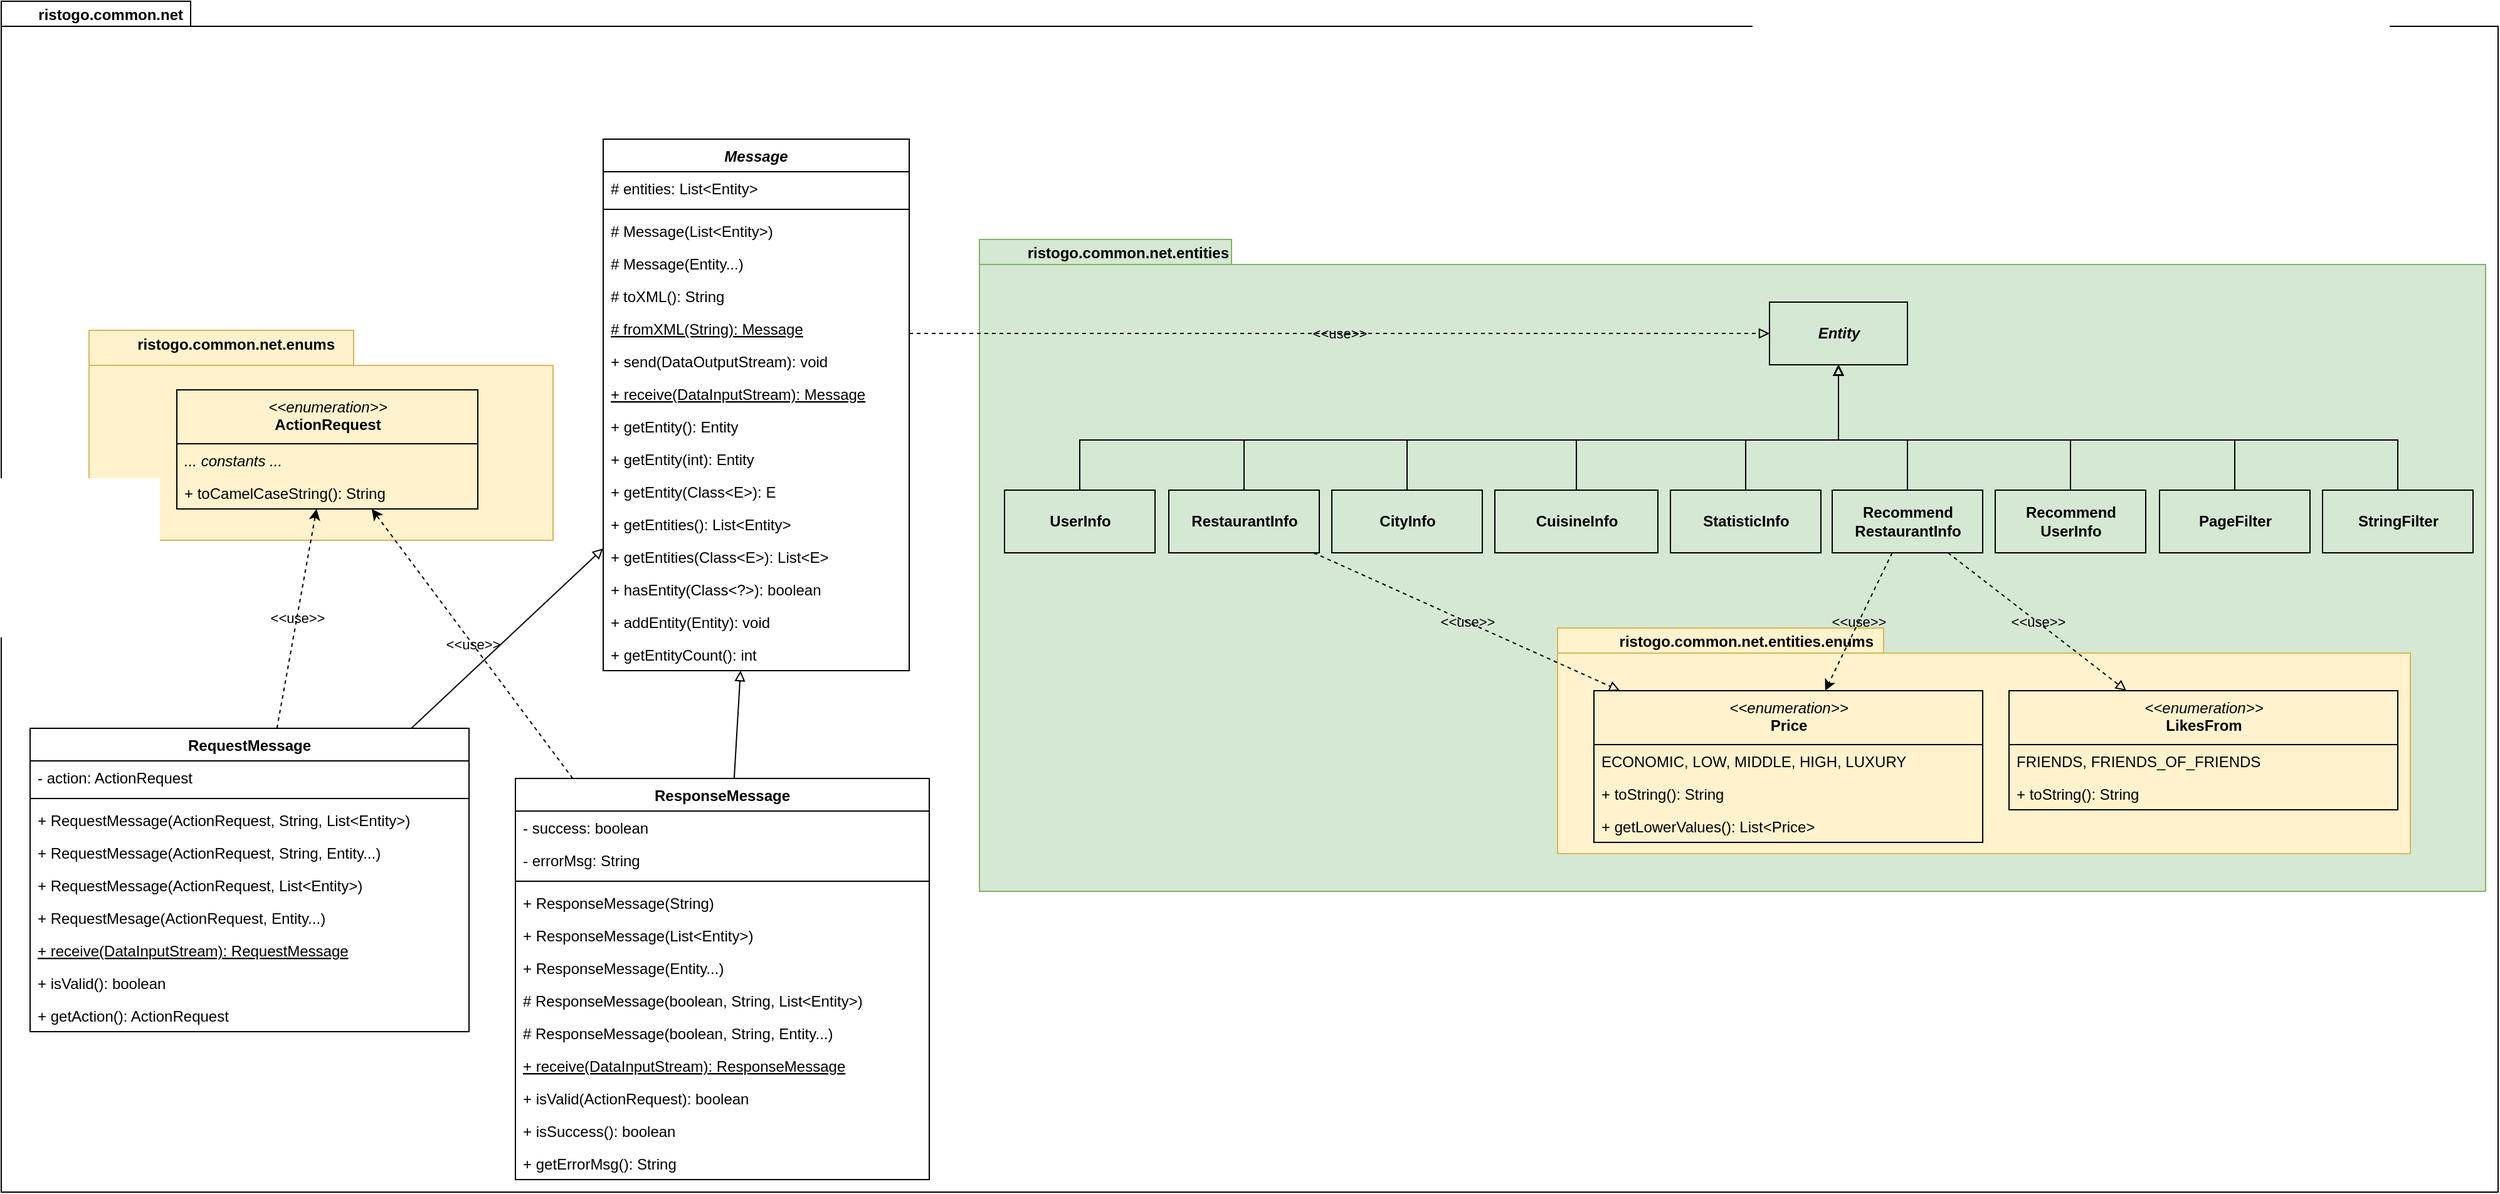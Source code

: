 <mxfile version="13.4.6" type="github">
  <diagram id="JviSozrBulg9Kmm3xye5" name="Common">
    <mxGraphModel dx="4780" dy="1083" grid="1" gridSize="10" guides="1" tooltips="1" connect="1" arrows="1" fold="1" page="1" pageScale="1" pageWidth="690" pageHeight="980" math="0" shadow="0">
      <root>
        <mxCell id="0" />
        <mxCell id="1" parent="0" />
        <mxCell id="7miGtdqhwEmE9htYBtyr-1" value="ristogo.common.net" style="shape=folder;fontStyle=1;spacingTop=10;tabWidth=151;tabHeight=20;tabPosition=left;html=1;verticalAlign=bottom;labelPosition=left;verticalLabelPosition=top;align=right;spacing=-18;spacingLeft=0;spacingRight=-126;" vertex="1" parent="1">
          <mxGeometry x="-2481" width="1991" height="950" as="geometry" />
        </mxCell>
        <mxCell id="7miGtdqhwEmE9htYBtyr-2" value="&lt;div&gt;ristogo.common.net.enums&lt;/div&gt;" style="shape=folder;fontStyle=1;spacingTop=10;tabWidth=211;tabHeight=28;tabPosition=left;html=1;verticalAlign=bottom;labelPosition=left;verticalLabelPosition=top;align=right;spacing=-18;spacingLeft=0;spacingRight=-177;fillColor=#fff2cc;strokeColor=#d6b656;" vertex="1" parent="1">
          <mxGeometry x="-2411" y="262.5" width="370" height="167.5" as="geometry" />
        </mxCell>
        <mxCell id="7miGtdqhwEmE9htYBtyr-3" value="ristogo.common.net.entities" style="shape=folder;fontStyle=1;spacingTop=10;tabWidth=201;tabHeight=20;tabPosition=left;html=1;verticalAlign=bottom;labelPosition=left;verticalLabelPosition=top;align=right;spacing=-18;spacingLeft=0;spacingRight=-180;fillColor=#d5e8d4;strokeColor=#82b366;" vertex="1" parent="1">
          <mxGeometry x="-1701" y="190" width="1201" height="520" as="geometry" />
        </mxCell>
        <mxCell id="7miGtdqhwEmE9htYBtyr-4" value="ristogo.common.net.entities.enums" style="shape=folder;fontStyle=1;spacingTop=10;tabWidth=260;tabHeight=20;tabPosition=left;html=1;verticalAlign=bottom;labelPosition=left;verticalLabelPosition=top;align=right;spacing=-18;spacingLeft=0;spacingRight=-233;fillColor=#fff2cc;strokeColor=#d6b656;" vertex="1" parent="1">
          <mxGeometry x="-1240" y="500" width="680" height="180" as="geometry" />
        </mxCell>
        <mxCell id="7miGtdqhwEmE9htYBtyr-5" value="&amp;lt;&amp;lt;use&amp;gt;&amp;gt;" style="edgeStyle=none;rounded=0;orthogonalLoop=1;jettySize=auto;html=1;dashed=1;labelBackgroundColor=none;endArrow=classic;endFill=1;" edge="1" parent="1" source="7miGtdqhwEmE9htYBtyr-72" target="7miGtdqhwEmE9htYBtyr-85">
          <mxGeometry relative="1" as="geometry" />
        </mxCell>
        <mxCell id="7miGtdqhwEmE9htYBtyr-6" style="edgeStyle=none;rounded=0;orthogonalLoop=1;jettySize=auto;html=1;labelBackgroundColor=none;endArrow=block;endFill=0;" edge="1" parent="1" source="7miGtdqhwEmE9htYBtyr-72" target="7miGtdqhwEmE9htYBtyr-38">
          <mxGeometry relative="1" as="geometry" />
        </mxCell>
        <mxCell id="7miGtdqhwEmE9htYBtyr-7" value="&amp;lt;&amp;lt;use&amp;gt;&amp;gt;" style="edgeStyle=none;rounded=0;orthogonalLoop=1;jettySize=auto;html=1;dashed=1;labelBackgroundColor=none;endArrow=classic;endFill=1;" edge="1" parent="1" source="7miGtdqhwEmE9htYBtyr-55" target="7miGtdqhwEmE9htYBtyr-85">
          <mxGeometry relative="1" as="geometry" />
        </mxCell>
        <mxCell id="7miGtdqhwEmE9htYBtyr-8" value="Entity" style="html=1;fillColor=none;fontStyle=3" vertex="1" parent="1">
          <mxGeometry x="-1071" y="240" width="110" height="50" as="geometry" />
        </mxCell>
        <mxCell id="7miGtdqhwEmE9htYBtyr-11" style="edgeStyle=orthogonalEdgeStyle;rounded=0;orthogonalLoop=1;jettySize=auto;html=1;labelBackgroundColor=none;endArrow=block;endFill=0;" edge="1" parent="1" source="7miGtdqhwEmE9htYBtyr-12" target="7miGtdqhwEmE9htYBtyr-8">
          <mxGeometry relative="1" as="geometry">
            <Array as="points">
              <mxPoint x="-1225" y="350" />
              <mxPoint x="-1016" y="350" />
            </Array>
          </mxGeometry>
        </mxCell>
        <mxCell id="7miGtdqhwEmE9htYBtyr-12" value="CuisineInfo" style="html=1;fillColor=none;fontStyle=1" vertex="1" parent="1">
          <mxGeometry x="-1290" y="390" width="130" height="50" as="geometry" />
        </mxCell>
        <mxCell id="7miGtdqhwEmE9htYBtyr-13" style="edgeStyle=orthogonalEdgeStyle;rounded=0;orthogonalLoop=1;jettySize=auto;html=1;labelBackgroundColor=none;endArrow=block;endFill=0;" edge="1" parent="1" source="7miGtdqhwEmE9htYBtyr-14" target="7miGtdqhwEmE9htYBtyr-8">
          <mxGeometry relative="1" as="geometry">
            <Array as="points">
              <mxPoint x="-1090" y="350" />
              <mxPoint x="-1016" y="350" />
            </Array>
          </mxGeometry>
        </mxCell>
        <mxCell id="7miGtdqhwEmE9htYBtyr-14" value="StatisticInfo" style="html=1;fillColor=none;fontStyle=1" vertex="1" parent="1">
          <mxGeometry x="-1150" y="390" width="120" height="50" as="geometry" />
        </mxCell>
        <mxCell id="7miGtdqhwEmE9htYBtyr-17" style="edgeStyle=orthogonalEdgeStyle;rounded=0;orthogonalLoop=1;jettySize=auto;html=1;labelBackgroundColor=none;endArrow=block;endFill=0;" edge="1" parent="1" source="7miGtdqhwEmE9htYBtyr-18" target="7miGtdqhwEmE9htYBtyr-8">
          <mxGeometry relative="1" as="geometry">
            <Array as="points">
              <mxPoint x="-1360" y="350" />
              <mxPoint x="-1016" y="350" />
            </Array>
          </mxGeometry>
        </mxCell>
        <mxCell id="7miGtdqhwEmE9htYBtyr-18" value="CityInfo" style="html=1;fillColor=none;fontStyle=1" vertex="1" parent="1">
          <mxGeometry x="-1420" y="390" width="120" height="50" as="geometry" />
        </mxCell>
        <mxCell id="7miGtdqhwEmE9htYBtyr-19" style="edgeStyle=orthogonalEdgeStyle;rounded=0;orthogonalLoop=1;jettySize=auto;html=1;labelBackgroundColor=none;endArrow=block;endFill=0;" edge="1" parent="1" source="7miGtdqhwEmE9htYBtyr-20" target="7miGtdqhwEmE9htYBtyr-8">
          <mxGeometry relative="1" as="geometry">
            <Array as="points">
              <mxPoint x="-1490" y="350" />
              <mxPoint x="-1016" y="350" />
            </Array>
          </mxGeometry>
        </mxCell>
        <mxCell id="7miGtdqhwEmE9htYBtyr-98" value="&amp;lt;&amp;lt;use&amp;gt;&amp;gt;" style="rounded=0;orthogonalLoop=1;jettySize=auto;html=1;dashed=1;labelBackgroundColor=none;endArrow=block;endFill=0;" edge="1" parent="1" source="7miGtdqhwEmE9htYBtyr-20" target="7miGtdqhwEmE9htYBtyr-88">
          <mxGeometry relative="1" as="geometry" />
        </mxCell>
        <mxCell id="7miGtdqhwEmE9htYBtyr-20" value="RestaurantInfo" style="html=1;fillColor=none;fontStyle=1" vertex="1" parent="1">
          <mxGeometry x="-1550" y="390" width="120" height="50" as="geometry" />
        </mxCell>
        <mxCell id="7miGtdqhwEmE9htYBtyr-21" value="&amp;lt;&amp;lt;use&amp;gt;&amp;gt;" style="edgeStyle=none;rounded=0;orthogonalLoop=1;jettySize=auto;html=1;dashed=1;labelBackgroundColor=none;endArrow=classic;endFill=1;" edge="1" parent="1" source="7miGtdqhwEmE9htYBtyr-92" target="7miGtdqhwEmE9htYBtyr-88">
          <mxGeometry relative="1" as="geometry" />
        </mxCell>
        <mxCell id="7miGtdqhwEmE9htYBtyr-22" style="edgeStyle=orthogonalEdgeStyle;rounded=0;orthogonalLoop=1;jettySize=auto;html=1;labelBackgroundColor=none;endArrow=block;endFill=0;" edge="1" parent="1" source="7miGtdqhwEmE9htYBtyr-23" target="7miGtdqhwEmE9htYBtyr-8">
          <mxGeometry relative="1" as="geometry">
            <Array as="points">
              <mxPoint x="-700" y="350" />
              <mxPoint x="-1016" y="350" />
            </Array>
          </mxGeometry>
        </mxCell>
        <mxCell id="7miGtdqhwEmE9htYBtyr-23" value="PageFilter" style="html=1;fillColor=none;fontStyle=1" vertex="1" parent="1">
          <mxGeometry x="-760" y="390" width="120" height="50" as="geometry" />
        </mxCell>
        <mxCell id="7miGtdqhwEmE9htYBtyr-26" style="edgeStyle=orthogonalEdgeStyle;rounded=0;orthogonalLoop=1;jettySize=auto;html=1;labelBackgroundColor=none;endArrow=block;endFill=0;" edge="1" parent="1" source="7miGtdqhwEmE9htYBtyr-27" target="7miGtdqhwEmE9htYBtyr-8">
          <mxGeometry relative="1" as="geometry">
            <Array as="points">
              <mxPoint x="-570" y="350" />
              <mxPoint x="-1016" y="350" />
            </Array>
          </mxGeometry>
        </mxCell>
        <mxCell id="7miGtdqhwEmE9htYBtyr-27" value="StringFilter" style="html=1;fillColor=none;fontStyle=1" vertex="1" parent="1">
          <mxGeometry x="-630" y="390" width="120" height="50" as="geometry" />
        </mxCell>
        <mxCell id="7miGtdqhwEmE9htYBtyr-32" style="edgeStyle=orthogonalEdgeStyle;rounded=0;orthogonalLoop=1;jettySize=auto;html=1;labelBackgroundColor=none;endArrow=block;endFill=0;" edge="1" parent="1" source="7miGtdqhwEmE9htYBtyr-33" target="7miGtdqhwEmE9htYBtyr-8">
          <mxGeometry relative="1" as="geometry">
            <Array as="points">
              <mxPoint x="-1621" y="350" />
              <mxPoint x="-1016" y="350" />
            </Array>
          </mxGeometry>
        </mxCell>
        <mxCell id="7miGtdqhwEmE9htYBtyr-33" value="UserInfo" style="html=1;fillColor=none;fontStyle=1" vertex="1" parent="1">
          <mxGeometry x="-1681" y="390" width="120" height="50" as="geometry" />
        </mxCell>
        <mxCell id="7miGtdqhwEmE9htYBtyr-37" style="edgeStyle=none;rounded=0;orthogonalLoop=1;jettySize=auto;html=1;labelBackgroundColor=none;endArrow=block;endFill=0;" edge="1" parent="1" source="7miGtdqhwEmE9htYBtyr-55" target="7miGtdqhwEmE9htYBtyr-38">
          <mxGeometry relative="1" as="geometry" />
        </mxCell>
        <mxCell id="7miGtdqhwEmE9htYBtyr-95" value="&amp;lt;&amp;lt;use&amp;gt;&amp;gt;" style="edgeStyle=orthogonalEdgeStyle;rounded=0;orthogonalLoop=1;jettySize=auto;html=1;endArrow=block;endFill=0;dashed=1;labelBackgroundColor=none;" edge="1" parent="1" source="7miGtdqhwEmE9htYBtyr-38" target="7miGtdqhwEmE9htYBtyr-8">
          <mxGeometry relative="1" as="geometry">
            <Array as="points">
              <mxPoint x="-1590" y="265" />
              <mxPoint x="-1590" y="265" />
            </Array>
          </mxGeometry>
        </mxCell>
        <mxCell id="7miGtdqhwEmE9htYBtyr-38" value="Message" style="swimlane;fontStyle=3;align=center;verticalAlign=top;childLayout=stackLayout;horizontal=1;startSize=26;horizontalStack=0;resizeParent=1;resizeParentMax=0;resizeLast=0;collapsible=1;marginBottom=0;fillColor=none;" vertex="1" parent="1">
          <mxGeometry x="-2001" y="110" width="244" height="424" as="geometry" />
        </mxCell>
        <mxCell id="7miGtdqhwEmE9htYBtyr-39" value="# entities: List&lt;Entity&gt;" style="text;strokeColor=none;fillColor=none;align=left;verticalAlign=top;spacingLeft=4;spacingRight=4;overflow=hidden;rotatable=0;points=[[0,0.5],[1,0.5]];portConstraint=eastwest;" vertex="1" parent="7miGtdqhwEmE9htYBtyr-38">
          <mxGeometry y="26" width="244" height="26" as="geometry" />
        </mxCell>
        <mxCell id="7miGtdqhwEmE9htYBtyr-40" value="" style="line;strokeWidth=1;fillColor=none;align=left;verticalAlign=middle;spacingTop=-1;spacingLeft=3;spacingRight=3;rotatable=0;labelPosition=right;points=[];portConstraint=eastwest;" vertex="1" parent="7miGtdqhwEmE9htYBtyr-38">
          <mxGeometry y="52" width="244" height="8" as="geometry" />
        </mxCell>
        <mxCell id="7miGtdqhwEmE9htYBtyr-41" value="# Message(List&lt;Entity&gt;)" style="text;strokeColor=none;fillColor=none;align=left;verticalAlign=top;spacingLeft=4;spacingRight=4;overflow=hidden;rotatable=0;points=[[0,0.5],[1,0.5]];portConstraint=eastwest;" vertex="1" parent="7miGtdqhwEmE9htYBtyr-38">
          <mxGeometry y="60" width="244" height="26" as="geometry" />
        </mxCell>
        <mxCell id="7miGtdqhwEmE9htYBtyr-42" value="# Message(Entity...)" style="text;strokeColor=none;fillColor=none;align=left;verticalAlign=top;spacingLeft=4;spacingRight=4;overflow=hidden;rotatable=0;points=[[0,0.5],[1,0.5]];portConstraint=eastwest;" vertex="1" parent="7miGtdqhwEmE9htYBtyr-38">
          <mxGeometry y="86" width="244" height="26" as="geometry" />
        </mxCell>
        <mxCell id="7miGtdqhwEmE9htYBtyr-43" value="# toXML(): String" style="text;strokeColor=none;fillColor=none;align=left;verticalAlign=top;spacingLeft=4;spacingRight=4;overflow=hidden;rotatable=0;points=[[0,0.5],[1,0.5]];portConstraint=eastwest;" vertex="1" parent="7miGtdqhwEmE9htYBtyr-38">
          <mxGeometry y="112" width="244" height="26" as="geometry" />
        </mxCell>
        <mxCell id="7miGtdqhwEmE9htYBtyr-44" value="# fromXML(String): Message" style="text;strokeColor=none;fillColor=none;align=left;verticalAlign=top;spacingLeft=4;spacingRight=4;overflow=hidden;rotatable=0;points=[[0,0.5],[1,0.5]];portConstraint=eastwest;fontStyle=4" vertex="1" parent="7miGtdqhwEmE9htYBtyr-38">
          <mxGeometry y="138" width="244" height="26" as="geometry" />
        </mxCell>
        <mxCell id="7miGtdqhwEmE9htYBtyr-45" value="+ send(DataOutputStream): void" style="text;strokeColor=none;fillColor=none;align=left;verticalAlign=top;spacingLeft=4;spacingRight=4;overflow=hidden;rotatable=0;points=[[0,0.5],[1,0.5]];portConstraint=eastwest;" vertex="1" parent="7miGtdqhwEmE9htYBtyr-38">
          <mxGeometry y="164" width="244" height="26" as="geometry" />
        </mxCell>
        <mxCell id="7miGtdqhwEmE9htYBtyr-46" value="+ receive(DataInputStream): Message" style="text;strokeColor=none;fillColor=none;align=left;verticalAlign=top;spacingLeft=4;spacingRight=4;overflow=hidden;rotatable=0;points=[[0,0.5],[1,0.5]];portConstraint=eastwest;fontStyle=4" vertex="1" parent="7miGtdqhwEmE9htYBtyr-38">
          <mxGeometry y="190" width="244" height="26" as="geometry" />
        </mxCell>
        <mxCell id="7miGtdqhwEmE9htYBtyr-47" value="+ getEntity(): Entity" style="text;strokeColor=none;fillColor=none;align=left;verticalAlign=top;spacingLeft=4;spacingRight=4;overflow=hidden;rotatable=0;points=[[0,0.5],[1,0.5]];portConstraint=eastwest;" vertex="1" parent="7miGtdqhwEmE9htYBtyr-38">
          <mxGeometry y="216" width="244" height="26" as="geometry" />
        </mxCell>
        <mxCell id="7miGtdqhwEmE9htYBtyr-48" value="+ getEntity(int): Entity" style="text;strokeColor=none;fillColor=none;align=left;verticalAlign=top;spacingLeft=4;spacingRight=4;overflow=hidden;rotatable=0;points=[[0,0.5],[1,0.5]];portConstraint=eastwest;" vertex="1" parent="7miGtdqhwEmE9htYBtyr-38">
          <mxGeometry y="242" width="244" height="26" as="geometry" />
        </mxCell>
        <mxCell id="7miGtdqhwEmE9htYBtyr-49" value="+ getEntity(Class&lt;E&gt;): E" style="text;strokeColor=none;fillColor=none;align=left;verticalAlign=top;spacingLeft=4;spacingRight=4;overflow=hidden;rotatable=0;points=[[0,0.5],[1,0.5]];portConstraint=eastwest;" vertex="1" parent="7miGtdqhwEmE9htYBtyr-38">
          <mxGeometry y="268" width="244" height="26" as="geometry" />
        </mxCell>
        <mxCell id="7miGtdqhwEmE9htYBtyr-50" value="+ getEntities(): List&lt;Entity&gt;" style="text;strokeColor=none;fillColor=none;align=left;verticalAlign=top;spacingLeft=4;spacingRight=4;overflow=hidden;rotatable=0;points=[[0,0.5],[1,0.5]];portConstraint=eastwest;" vertex="1" parent="7miGtdqhwEmE9htYBtyr-38">
          <mxGeometry y="294" width="244" height="26" as="geometry" />
        </mxCell>
        <mxCell id="7miGtdqhwEmE9htYBtyr-51" value="+ getEntities(Class&lt;E&gt;): List&lt;E&gt;" style="text;strokeColor=none;fillColor=none;align=left;verticalAlign=top;spacingLeft=4;spacingRight=4;overflow=hidden;rotatable=0;points=[[0,0.5],[1,0.5]];portConstraint=eastwest;" vertex="1" parent="7miGtdqhwEmE9htYBtyr-38">
          <mxGeometry y="320" width="244" height="26" as="geometry" />
        </mxCell>
        <mxCell id="7miGtdqhwEmE9htYBtyr-52" value="+ hasEntity(Class&lt;?&gt;): boolean" style="text;strokeColor=none;fillColor=none;align=left;verticalAlign=top;spacingLeft=4;spacingRight=4;overflow=hidden;rotatable=0;points=[[0,0.5],[1,0.5]];portConstraint=eastwest;" vertex="1" parent="7miGtdqhwEmE9htYBtyr-38">
          <mxGeometry y="346" width="244" height="26" as="geometry" />
        </mxCell>
        <mxCell id="7miGtdqhwEmE9htYBtyr-53" value="+ addEntity(Entity): void" style="text;strokeColor=none;fillColor=none;align=left;verticalAlign=top;spacingLeft=4;spacingRight=4;overflow=hidden;rotatable=0;points=[[0,0.5],[1,0.5]];portConstraint=eastwest;" vertex="1" parent="7miGtdqhwEmE9htYBtyr-38">
          <mxGeometry y="372" width="244" height="26" as="geometry" />
        </mxCell>
        <mxCell id="7miGtdqhwEmE9htYBtyr-54" value="+ getEntityCount(): int" style="text;strokeColor=none;fillColor=none;align=left;verticalAlign=top;spacingLeft=4;spacingRight=4;overflow=hidden;rotatable=0;points=[[0,0.5],[1,0.5]];portConstraint=eastwest;" vertex="1" parent="7miGtdqhwEmE9htYBtyr-38">
          <mxGeometry y="398" width="244" height="26" as="geometry" />
        </mxCell>
        <mxCell id="7miGtdqhwEmE9htYBtyr-55" value="RequestMessage" style="swimlane;fontStyle=1;align=center;verticalAlign=top;childLayout=stackLayout;horizontal=1;startSize=26;horizontalStack=0;resizeParent=1;resizeParentMax=0;resizeLast=0;collapsible=1;marginBottom=0;fillColor=none;" vertex="1" parent="1">
          <mxGeometry x="-2458" y="580" width="350" height="242" as="geometry" />
        </mxCell>
        <mxCell id="7miGtdqhwEmE9htYBtyr-56" value="- action: ActionRequest" style="text;strokeColor=none;fillColor=none;align=left;verticalAlign=top;spacingLeft=4;spacingRight=4;overflow=hidden;rotatable=0;points=[[0,0.5],[1,0.5]];portConstraint=eastwest;" vertex="1" parent="7miGtdqhwEmE9htYBtyr-55">
          <mxGeometry y="26" width="350" height="26" as="geometry" />
        </mxCell>
        <mxCell id="7miGtdqhwEmE9htYBtyr-57" value="" style="line;strokeWidth=1;fillColor=none;align=left;verticalAlign=middle;spacingTop=-1;spacingLeft=3;spacingRight=3;rotatable=0;labelPosition=right;points=[];portConstraint=eastwest;" vertex="1" parent="7miGtdqhwEmE9htYBtyr-55">
          <mxGeometry y="52" width="350" height="8" as="geometry" />
        </mxCell>
        <mxCell id="7miGtdqhwEmE9htYBtyr-58" value="+ RequestMessage(ActionRequest, String, List&lt;Entity&gt;)" style="text;strokeColor=none;fillColor=none;align=left;verticalAlign=top;spacingLeft=4;spacingRight=4;overflow=hidden;rotatable=0;points=[[0,0.5],[1,0.5]];portConstraint=eastwest;" vertex="1" parent="7miGtdqhwEmE9htYBtyr-55">
          <mxGeometry y="60" width="350" height="26" as="geometry" />
        </mxCell>
        <mxCell id="7miGtdqhwEmE9htYBtyr-59" value="+ RequestMessage(ActionRequest, String, Entity...)" style="text;strokeColor=none;fillColor=none;align=left;verticalAlign=top;spacingLeft=4;spacingRight=4;overflow=hidden;rotatable=0;points=[[0,0.5],[1,0.5]];portConstraint=eastwest;" vertex="1" parent="7miGtdqhwEmE9htYBtyr-55">
          <mxGeometry y="86" width="350" height="26" as="geometry" />
        </mxCell>
        <mxCell id="7miGtdqhwEmE9htYBtyr-60" value="+ RequestMessage(ActionRequest, List&lt;Entity&gt;)" style="text;strokeColor=none;fillColor=none;align=left;verticalAlign=top;spacingLeft=4;spacingRight=4;overflow=hidden;rotatable=0;points=[[0,0.5],[1,0.5]];portConstraint=eastwest;" vertex="1" parent="7miGtdqhwEmE9htYBtyr-55">
          <mxGeometry y="112" width="350" height="26" as="geometry" />
        </mxCell>
        <mxCell id="7miGtdqhwEmE9htYBtyr-61" value="+ RequestMesage(ActionRequest, Entity...)" style="text;strokeColor=none;fillColor=none;align=left;verticalAlign=top;spacingLeft=4;spacingRight=4;overflow=hidden;rotatable=0;points=[[0,0.5],[1,0.5]];portConstraint=eastwest;fontStyle=0" vertex="1" parent="7miGtdqhwEmE9htYBtyr-55">
          <mxGeometry y="138" width="350" height="26" as="geometry" />
        </mxCell>
        <mxCell id="7miGtdqhwEmE9htYBtyr-62" value="+ receive(DataInputStream): RequestMessage" style="text;strokeColor=none;fillColor=none;align=left;verticalAlign=top;spacingLeft=4;spacingRight=4;overflow=hidden;rotatable=0;points=[[0,0.5],[1,0.5]];portConstraint=eastwest;fontStyle=4" vertex="1" parent="7miGtdqhwEmE9htYBtyr-55">
          <mxGeometry y="164" width="350" height="26" as="geometry" />
        </mxCell>
        <mxCell id="7miGtdqhwEmE9htYBtyr-68" value="+ isValid(): boolean" style="text;strokeColor=none;fillColor=none;align=left;verticalAlign=top;spacingLeft=4;spacingRight=4;overflow=hidden;rotatable=0;points=[[0,0.5],[1,0.5]];portConstraint=eastwest;" vertex="1" parent="7miGtdqhwEmE9htYBtyr-55">
          <mxGeometry y="190" width="350" height="26" as="geometry" />
        </mxCell>
        <mxCell id="7miGtdqhwEmE9htYBtyr-70" value="+ getAction(): ActionRequest" style="text;strokeColor=none;fillColor=none;align=left;verticalAlign=top;spacingLeft=4;spacingRight=4;overflow=hidden;rotatable=0;points=[[0,0.5],[1,0.5]];portConstraint=eastwest;" vertex="1" parent="7miGtdqhwEmE9htYBtyr-55">
          <mxGeometry y="216" width="350" height="26" as="geometry" />
        </mxCell>
        <mxCell id="7miGtdqhwEmE9htYBtyr-72" value="ResponseMessage" style="swimlane;fontStyle=1;align=center;verticalAlign=top;childLayout=stackLayout;horizontal=1;startSize=26;horizontalStack=0;resizeParent=1;resizeParentMax=0;resizeLast=0;collapsible=1;marginBottom=0;fillColor=none;" vertex="1" parent="1">
          <mxGeometry x="-2071" y="620" width="330" height="320" as="geometry" />
        </mxCell>
        <mxCell id="7miGtdqhwEmE9htYBtyr-73" value="- success: boolean" style="text;strokeColor=none;fillColor=none;align=left;verticalAlign=top;spacingLeft=4;spacingRight=4;overflow=hidden;rotatable=0;points=[[0,0.5],[1,0.5]];portConstraint=eastwest;" vertex="1" parent="7miGtdqhwEmE9htYBtyr-72">
          <mxGeometry y="26" width="330" height="26" as="geometry" />
        </mxCell>
        <mxCell id="7miGtdqhwEmE9htYBtyr-74" value="- errorMsg: String" style="text;strokeColor=none;fillColor=none;align=left;verticalAlign=top;spacingLeft=4;spacingRight=4;overflow=hidden;rotatable=0;points=[[0,0.5],[1,0.5]];portConstraint=eastwest;" vertex="1" parent="7miGtdqhwEmE9htYBtyr-72">
          <mxGeometry y="52" width="330" height="26" as="geometry" />
        </mxCell>
        <mxCell id="7miGtdqhwEmE9htYBtyr-75" value="" style="line;strokeWidth=1;fillColor=none;align=left;verticalAlign=middle;spacingTop=-1;spacingLeft=3;spacingRight=3;rotatable=0;labelPosition=right;points=[];portConstraint=eastwest;" vertex="1" parent="7miGtdqhwEmE9htYBtyr-72">
          <mxGeometry y="78" width="330" height="8" as="geometry" />
        </mxCell>
        <mxCell id="7miGtdqhwEmE9htYBtyr-76" value="+ ResponseMessage(String)" style="text;strokeColor=none;fillColor=none;align=left;verticalAlign=top;spacingLeft=4;spacingRight=4;overflow=hidden;rotatable=0;points=[[0,0.5],[1,0.5]];portConstraint=eastwest;" vertex="1" parent="7miGtdqhwEmE9htYBtyr-72">
          <mxGeometry y="86" width="330" height="26" as="geometry" />
        </mxCell>
        <mxCell id="7miGtdqhwEmE9htYBtyr-77" value="+ ResponseMessage(List&lt;Entity&gt;)" style="text;strokeColor=none;fillColor=none;align=left;verticalAlign=top;spacingLeft=4;spacingRight=4;overflow=hidden;rotatable=0;points=[[0,0.5],[1,0.5]];portConstraint=eastwest;" vertex="1" parent="7miGtdqhwEmE9htYBtyr-72">
          <mxGeometry y="112" width="330" height="26" as="geometry" />
        </mxCell>
        <mxCell id="7miGtdqhwEmE9htYBtyr-78" value="+ ResponseMessage(Entity...)" style="text;strokeColor=none;fillColor=none;align=left;verticalAlign=top;spacingLeft=4;spacingRight=4;overflow=hidden;rotatable=0;points=[[0,0.5],[1,0.5]];portConstraint=eastwest;" vertex="1" parent="7miGtdqhwEmE9htYBtyr-72">
          <mxGeometry y="138" width="330" height="26" as="geometry" />
        </mxCell>
        <mxCell id="7miGtdqhwEmE9htYBtyr-79" value="# ResponseMessage(boolean, String, List&lt;Entity&gt;)" style="text;strokeColor=none;fillColor=none;align=left;verticalAlign=top;spacingLeft=4;spacingRight=4;overflow=hidden;rotatable=0;points=[[0,0.5],[1,0.5]];portConstraint=eastwest;fontStyle=0" vertex="1" parent="7miGtdqhwEmE9htYBtyr-72">
          <mxGeometry y="164" width="330" height="26" as="geometry" />
        </mxCell>
        <mxCell id="7miGtdqhwEmE9htYBtyr-80" value="# ResponseMessage(boolean, String, Entity...)" style="text;strokeColor=none;fillColor=none;align=left;verticalAlign=top;spacingLeft=4;spacingRight=4;overflow=hidden;rotatable=0;points=[[0,0.5],[1,0.5]];portConstraint=eastwest;" vertex="1" parent="7miGtdqhwEmE9htYBtyr-72">
          <mxGeometry y="190" width="330" height="26" as="geometry" />
        </mxCell>
        <mxCell id="7miGtdqhwEmE9htYBtyr-81" value="+ receive(DataInputStream): ResponseMessage" style="text;strokeColor=none;fillColor=none;align=left;verticalAlign=top;spacingLeft=4;spacingRight=4;overflow=hidden;rotatable=0;points=[[0,0.5],[1,0.5]];portConstraint=eastwest;fontStyle=4" vertex="1" parent="7miGtdqhwEmE9htYBtyr-72">
          <mxGeometry y="216" width="330" height="26" as="geometry" />
        </mxCell>
        <mxCell id="7miGtdqhwEmE9htYBtyr-82" value="+ isValid(ActionRequest): boolean" style="text;strokeColor=none;fillColor=none;align=left;verticalAlign=top;spacingLeft=4;spacingRight=4;overflow=hidden;rotatable=0;points=[[0,0.5],[1,0.5]];portConstraint=eastwest;" vertex="1" parent="7miGtdqhwEmE9htYBtyr-72">
          <mxGeometry y="242" width="330" height="26" as="geometry" />
        </mxCell>
        <mxCell id="7miGtdqhwEmE9htYBtyr-83" value="+ isSuccess(): boolean" style="text;strokeColor=none;fillColor=none;align=left;verticalAlign=top;spacingLeft=4;spacingRight=4;overflow=hidden;rotatable=0;points=[[0,0.5],[1,0.5]];portConstraint=eastwest;" vertex="1" parent="7miGtdqhwEmE9htYBtyr-72">
          <mxGeometry y="268" width="330" height="26" as="geometry" />
        </mxCell>
        <mxCell id="7miGtdqhwEmE9htYBtyr-84" value="+ getErrorMsg(): String" style="text;strokeColor=none;fillColor=none;align=left;verticalAlign=top;spacingLeft=4;spacingRight=4;overflow=hidden;rotatable=0;points=[[0,0.5],[1,0.5]];portConstraint=eastwest;" vertex="1" parent="7miGtdqhwEmE9htYBtyr-72">
          <mxGeometry y="294" width="330" height="26" as="geometry" />
        </mxCell>
        <mxCell id="7miGtdqhwEmE9htYBtyr-85" value="&lt;i&gt;&lt;span style=&quot;font-weight: normal&quot;&gt;&amp;lt;&amp;lt;enumeration&amp;gt;&amp;gt;&lt;/span&gt;&lt;/i&gt;&lt;br&gt;ActionRequest" style="swimlane;fontStyle=1;align=center;verticalAlign=top;childLayout=stackLayout;horizontal=1;startSize=43;horizontalStack=0;resizeParent=1;resizeParentMax=0;resizeLast=0;collapsible=1;marginBottom=0;html=1;fillColor=none;" vertex="1" parent="1">
          <mxGeometry x="-2341" y="310" width="240" height="95" as="geometry" />
        </mxCell>
        <mxCell id="7miGtdqhwEmE9htYBtyr-86" value="... constants ..." style="text;strokeColor=none;fillColor=none;align=left;verticalAlign=top;spacingLeft=4;spacingRight=4;overflow=hidden;rotatable=0;points=[[0,0.5],[1,0.5]];portConstraint=eastwest;fontStyle=2" vertex="1" parent="7miGtdqhwEmE9htYBtyr-85">
          <mxGeometry y="43" width="240" height="26" as="geometry" />
        </mxCell>
        <mxCell id="7miGtdqhwEmE9htYBtyr-87" value="+ toCamelCaseString(): String" style="text;strokeColor=none;fillColor=none;align=left;verticalAlign=top;spacingLeft=4;spacingRight=4;overflow=hidden;rotatable=0;points=[[0,0.5],[1,0.5]];portConstraint=eastwest;" vertex="1" parent="7miGtdqhwEmE9htYBtyr-85">
          <mxGeometry y="69" width="240" height="26" as="geometry" />
        </mxCell>
        <mxCell id="7miGtdqhwEmE9htYBtyr-94" style="edgeStyle=orthogonalEdgeStyle;rounded=0;orthogonalLoop=1;jettySize=auto;html=1;endArrow=block;endFill=0;" edge="1" parent="1" source="7miGtdqhwEmE9htYBtyr-91" target="7miGtdqhwEmE9htYBtyr-8">
          <mxGeometry relative="1" as="geometry">
            <Array as="points">
              <mxPoint x="-831" y="350" />
              <mxPoint x="-1016" y="350" />
            </Array>
          </mxGeometry>
        </mxCell>
        <mxCell id="7miGtdqhwEmE9htYBtyr-91" value="Recommend&lt;br&gt;UserInfo" style="html=1;fillColor=none;fontStyle=1" vertex="1" parent="1">
          <mxGeometry x="-891" y="390" width="120" height="50" as="geometry" />
        </mxCell>
        <mxCell id="7miGtdqhwEmE9htYBtyr-93" style="edgeStyle=orthogonalEdgeStyle;rounded=0;orthogonalLoop=1;jettySize=auto;html=1;endArrow=block;endFill=0;" edge="1" parent="1" source="7miGtdqhwEmE9htYBtyr-92" target="7miGtdqhwEmE9htYBtyr-8">
          <mxGeometry relative="1" as="geometry">
            <Array as="points">
              <mxPoint x="-961" y="350" />
              <mxPoint x="-1016" y="350" />
            </Array>
          </mxGeometry>
        </mxCell>
        <mxCell id="7miGtdqhwEmE9htYBtyr-104" value="&amp;lt;&amp;lt;use&amp;gt;&amp;gt;" style="edgeStyle=none;rounded=0;orthogonalLoop=1;jettySize=auto;html=1;dashed=1;labelBackgroundColor=none;endArrow=block;endFill=0;" edge="1" parent="1" source="7miGtdqhwEmE9htYBtyr-92" target="7miGtdqhwEmE9htYBtyr-100">
          <mxGeometry relative="1" as="geometry" />
        </mxCell>
        <mxCell id="7miGtdqhwEmE9htYBtyr-92" value="Recommend&lt;br&gt;RestaurantInfo" style="html=1;fillColor=none;fontStyle=1" vertex="1" parent="1">
          <mxGeometry x="-1021" y="390" width="120" height="50" as="geometry" />
        </mxCell>
        <mxCell id="7miGtdqhwEmE9htYBtyr-88" value="&lt;i&gt;&lt;span style=&quot;font-weight: normal&quot;&gt;&amp;lt;&amp;lt;enumeration&amp;gt;&amp;gt;&lt;/span&gt;&lt;/i&gt;&lt;br&gt;Price" style="swimlane;fontStyle=1;align=center;verticalAlign=top;childLayout=stackLayout;horizontal=1;startSize=43;horizontalStack=0;resizeParent=1;resizeParentMax=0;resizeLast=0;collapsible=1;marginBottom=0;html=1;fillColor=none;" vertex="1" parent="1">
          <mxGeometry x="-1211" y="550" width="310" height="121" as="geometry" />
        </mxCell>
        <mxCell id="7miGtdqhwEmE9htYBtyr-89" value="ECONOMIC, LOW, MIDDLE, HIGH, LUXURY" style="text;strokeColor=none;fillColor=none;align=left;verticalAlign=top;spacingLeft=4;spacingRight=4;overflow=hidden;rotatable=0;points=[[0,0.5],[1,0.5]];portConstraint=eastwest;fontStyle=0" vertex="1" parent="7miGtdqhwEmE9htYBtyr-88">
          <mxGeometry y="43" width="310" height="26" as="geometry" />
        </mxCell>
        <mxCell id="7miGtdqhwEmE9htYBtyr-99" value="+ toString(): String" style="text;strokeColor=none;fillColor=none;align=left;verticalAlign=top;spacingLeft=4;spacingRight=4;overflow=hidden;rotatable=0;points=[[0,0.5],[1,0.5]];portConstraint=eastwest;fontStyle=0" vertex="1" parent="7miGtdqhwEmE9htYBtyr-88">
          <mxGeometry y="69" width="310" height="26" as="geometry" />
        </mxCell>
        <mxCell id="7miGtdqhwEmE9htYBtyr-90" value="+ getLowerValues(): List&lt;Price&gt;" style="text;strokeColor=none;fillColor=none;align=left;verticalAlign=top;spacingLeft=4;spacingRight=4;overflow=hidden;rotatable=0;points=[[0,0.5],[1,0.5]];portConstraint=eastwest;fontStyle=0" vertex="1" parent="7miGtdqhwEmE9htYBtyr-88">
          <mxGeometry y="95" width="310" height="26" as="geometry" />
        </mxCell>
        <mxCell id="7miGtdqhwEmE9htYBtyr-100" value="&lt;i&gt;&lt;span style=&quot;font-weight: normal&quot;&gt;&amp;lt;&amp;lt;enumeration&amp;gt;&amp;gt;&lt;/span&gt;&lt;/i&gt;&lt;br&gt;LikesFrom" style="swimlane;fontStyle=1;align=center;verticalAlign=top;childLayout=stackLayout;horizontal=1;startSize=43;horizontalStack=0;resizeParent=1;resizeParentMax=0;resizeLast=0;collapsible=1;marginBottom=0;html=1;fillColor=none;" vertex="1" parent="1">
          <mxGeometry x="-880" y="550" width="310" height="95" as="geometry" />
        </mxCell>
        <mxCell id="7miGtdqhwEmE9htYBtyr-101" value="FRIENDS, FRIENDS_OF_FRIENDS" style="text;strokeColor=none;fillColor=none;align=left;verticalAlign=top;spacingLeft=4;spacingRight=4;overflow=hidden;rotatable=0;points=[[0,0.5],[1,0.5]];portConstraint=eastwest;fontStyle=0" vertex="1" parent="7miGtdqhwEmE9htYBtyr-100">
          <mxGeometry y="43" width="310" height="26" as="geometry" />
        </mxCell>
        <mxCell id="7miGtdqhwEmE9htYBtyr-102" value="+ toString(): String" style="text;strokeColor=none;fillColor=none;align=left;verticalAlign=top;spacingLeft=4;spacingRight=4;overflow=hidden;rotatable=0;points=[[0,0.5],[1,0.5]];portConstraint=eastwest;fontStyle=0" vertex="1" parent="7miGtdqhwEmE9htYBtyr-100">
          <mxGeometry y="69" width="310" height="26" as="geometry" />
        </mxCell>
      </root>
    </mxGraphModel>
  </diagram>
</mxfile>
